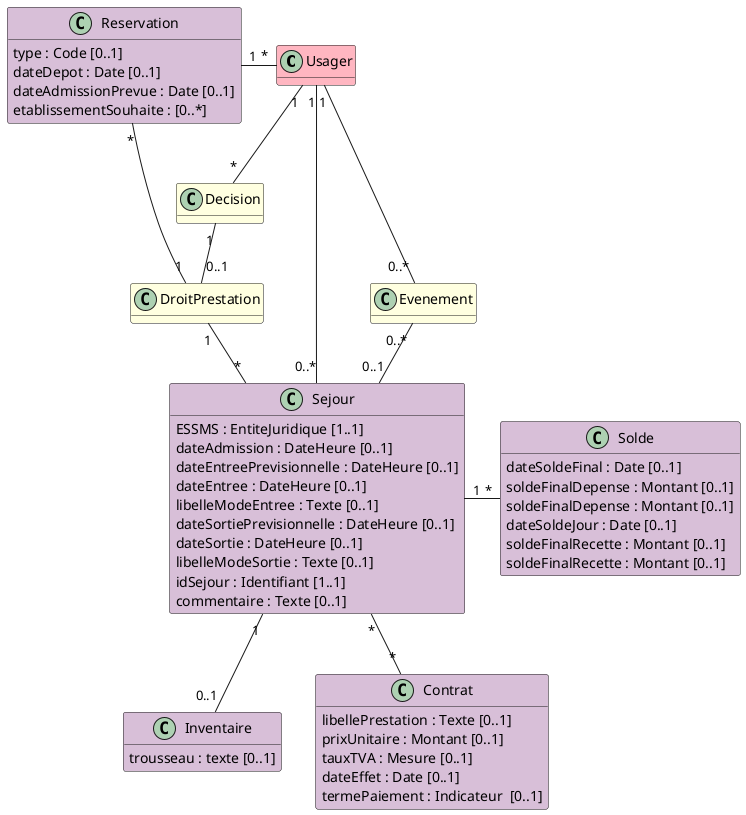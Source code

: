 @startuml

hide empty methods

class Usager #LightPink

class Decision #LightYellow

class DroitPrestation #LightYellow

class Evenement #LightYellow

class Reservation #Thistle {
    type : Code [0..1]
    dateDepot : Date [0..1]
    dateAdmissionPrevue : Date [0..1]
    etablissementSouhaite : [0..*]
}

class Sejour #Thistle {
    ESSMS : EntiteJuridique [1..1]
    dateAdmission : DateHeure [0..1]
    dateEntreePrevisionnelle : DateHeure [0..1]
    dateEntree : DateHeure [0..1]
    libelleModeEntree : Texte [0..1]
    dateSortiePrevisionnelle : DateHeure [0..1]
    dateSortie : DateHeure [0..1]
    libelleModeSortie : Texte [0..1]
    idSejour : Identifiant [1..1]
    commentaire : Texte [0..1] 
}

class Inventaire #Thistle { 
    trousseau : texte [0..1]
}

class Solde #Thistle {
    dateSoldeFinal : Date [0..1]
    soldeFinalDepense : Montant [0..1]
    soldeFinalDepense : Montant [0..1]
    dateSoldeJour : Date [0..1]
    soldeFinalRecette : Montant [0..1]
    soldeFinalRecette : Montant [0..1]
}

class Contrat #Thistle {
    libellePrestation : Texte [0..1]
    prixUnitaire : Montant [0..1]
    tauxTVA : Mesure [0..1]
    dateEffet : Date [0..1]
    termePaiement : Indicateur  [0..1]
}

Usager "1" -- "*" Decision
Decision "1" -- "0..1" DroitPrestation
Reservation "*" - "1" DroitPrestation
Reservation "1" - "*" Usager
DroitPrestation "1" -- "*" Sejour
Sejour "1" -- "0..1" Inventaire
Sejour "1" - "*" Solde
Sejour "*" -- "*" Contrat
Usager "1" - "0..*" Sejour
Evenement "0..*" -- "0..1" Sejour
Usager "1" -- "0..*" Evenement

@enduml